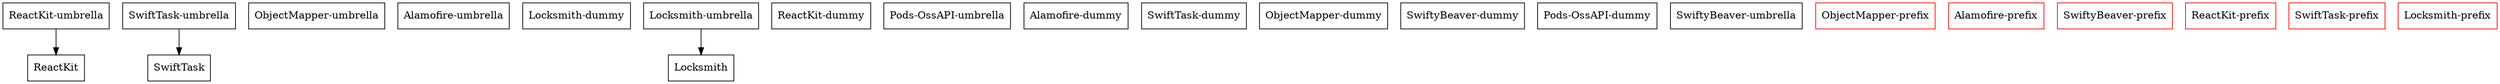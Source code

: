 digraph G {
	node [shape=box];
	"ReactKit" -> {};
	"SwiftTask-umbrella" -> "SwiftTask";
	"ObjectMapper-umbrella" -> {};
	"Alamofire-umbrella" -> {};
	"SwiftTask" -> {};
	"Locksmith-dummy" -> {};
	"Locksmith" -> {};
	"ReactKit-dummy" -> {};
	"ReactKit-umbrella" -> "ReactKit";
	"Pods-OssAPI-umbrella" -> {};
	"Alamofire-dummy" -> {};
	"SwiftTask-dummy" -> {};
	"ObjectMapper-dummy" -> {};
	"SwiftyBeaver-dummy" -> {};
	"Pods-OssAPI-dummy" -> {};
	"SwiftyBeaver-umbrella" -> {};
	"Locksmith-umbrella" -> "Locksmith";
	
	"ObjectMapper-prefix" [color=red];
	"Alamofire-prefix" [color=red];
	"SwiftyBeaver-prefix" [color=red];
	"ReactKit-prefix" [color=red];
	"SwiftTask-prefix" [color=red];
	"Locksmith-prefix" [color=red];
	
	edge [color=blue, dir=both];
}

